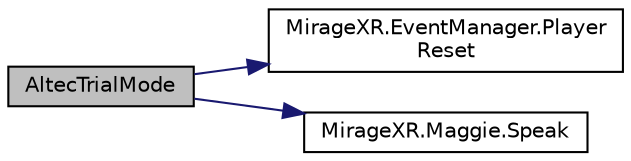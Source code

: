 digraph "AltecTrialMode"
{
 // INTERACTIVE_SVG=YES
 // LATEX_PDF_SIZE
  edge [fontname="Helvetica",fontsize="10",labelfontname="Helvetica",labelfontsize="10"];
  node [fontname="Helvetica",fontsize="10",shape=record];
  rankdir="LR";
  Node1 [label="AltecTrialMode",height=0.2,width=0.4,color="black", fillcolor="grey75", style="filled", fontcolor="black",tooltip="Load ALTEC trial activity."];
  Node1 -> Node2 [color="midnightblue",fontsize="10",style="solid",fontname="Helvetica"];
  Node2 [label="MirageXR.EventManager.Player\lReset",height=0.2,width=0.4,color="black", fillcolor="white", style="filled",URL="$class_mirage_x_r_1_1_event_manager.html#ae8f19508c84093bdfcd7d98c6044dd20",tooltip="Reset MirageXR player."];
  Node1 -> Node3 [color="midnightblue",fontsize="10",style="solid",fontname="Helvetica"];
  Node3 [label="MirageXR.Maggie.Speak",height=0.2,width=0.4,color="black", fillcolor="white", style="filled",URL="$class_mirage_x_r_1_1_maggie.html#a6b7cce3128e898af11d75ef7f5202a56",tooltip="Speak out text."];
}
